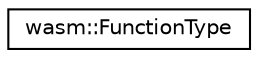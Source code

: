 digraph "Graphical Class Hierarchy"
{
  edge [fontname="Helvetica",fontsize="10",labelfontname="Helvetica",labelfontsize="10"];
  node [fontname="Helvetica",fontsize="10",shape=record];
  rankdir="LR";
  Node0 [label="wasm::FunctionType",height=0.2,width=0.4,color="black", fillcolor="white", style="filled",URL="$classwasm_1_1_function_type.html"];
}
